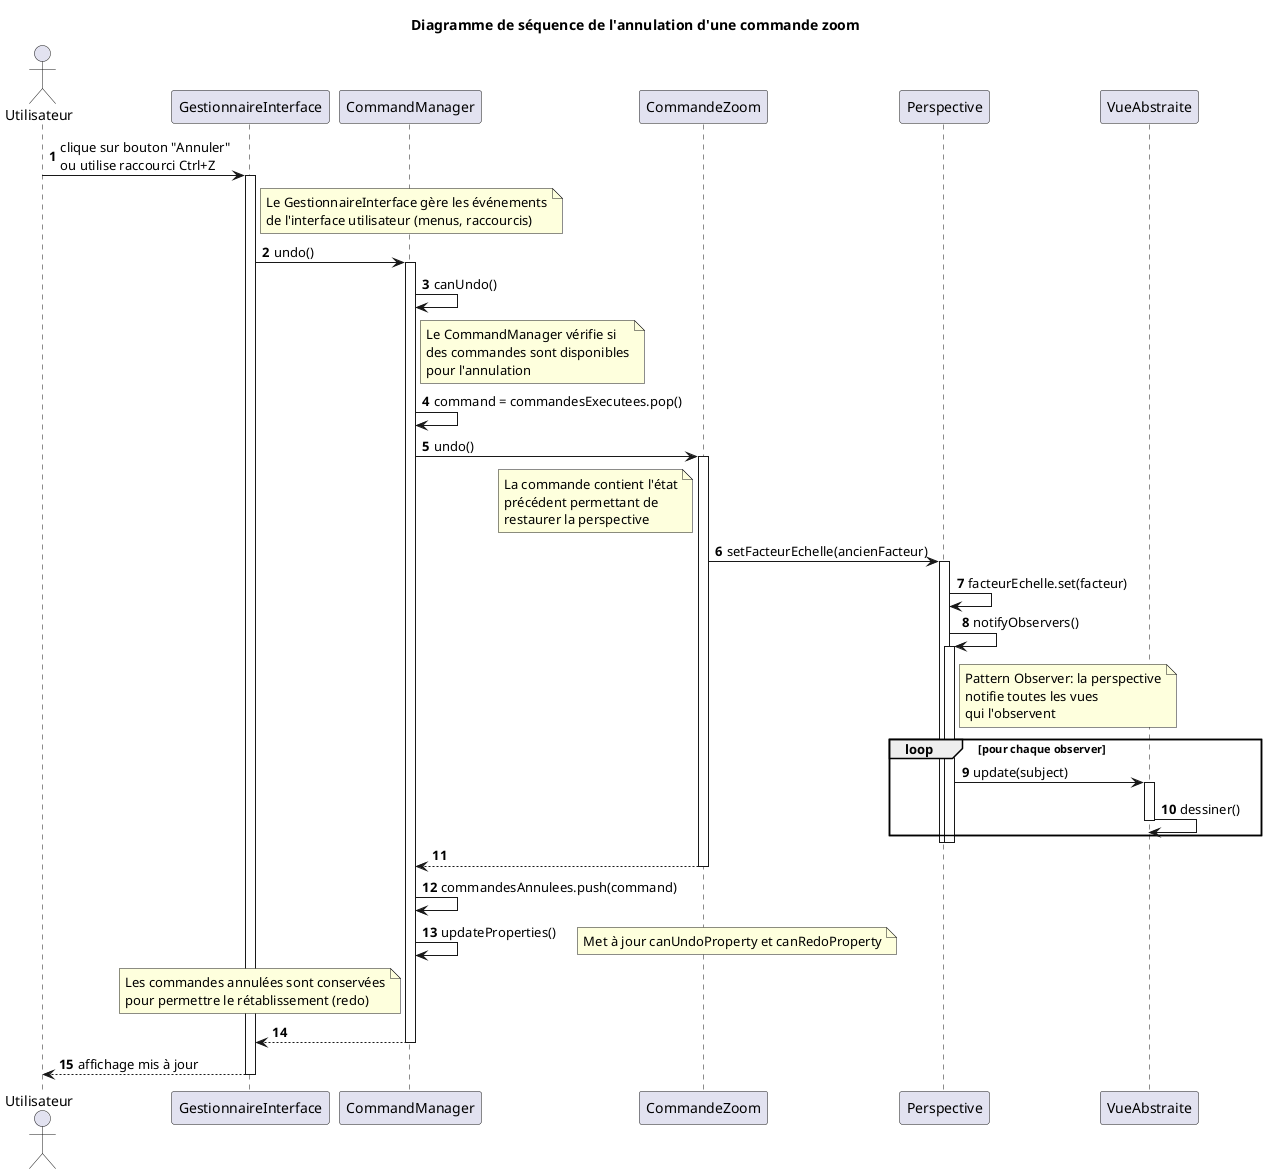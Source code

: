@startuml
autonumber
title Diagramme de séquence de l'annulation d'une commande zoom
actor Utilisateur
participant "GestionnaireInterface" as GUI
participant "CommandManager" as CmdMgr
participant "CommandeZoom" as Cmd
participant "Perspective" as Model
participant "VueAbstraite" as Vue

Utilisateur -> GUI : clique sur bouton "Annuler" \nou utilise raccourci Ctrl+Z
activate GUI
    note right of GUI
        Le GestionnaireInterface gère les événements
        de l'interface utilisateur (menus, raccourcis)
    end note

    GUI -> CmdMgr : undo()
    activate CmdMgr
        CmdMgr -> CmdMgr : canUndo()
        note right of CmdMgr
            Le CommandManager vérifie si
            des commandes sont disponibles
            pour l'annulation
        end note

        CmdMgr -> CmdMgr : command = commandesExecutees.pop()
        CmdMgr -> Cmd : undo()
        activate Cmd
            note left of Cmd
                La commande contient l'état
                précédent permettant de
                restaurer la perspective
            end note

            Cmd -> Model : setFacteurEchelle(ancienFacteur)
            activate Model
                Model -> Model : facteurEchelle.set(facteur)
                Model -> Model : notifyObservers()
                activate Model
                    note right of Model
                        Pattern Observer: la perspective
                        notifie toutes les vues
                        qui l'observent
                    end note

                    loop pour chaque observer
                        Model -> Vue : update(subject)
                        activate Vue
                            Vue -> Vue : dessiner()
                        deactivate Vue
                    end
                deactivate Model
            deactivate Model
            Cmd --> CmdMgr
        deactivate Cmd

        CmdMgr -> CmdMgr : commandesAnnulees.push(command)
        CmdMgr -> CmdMgr : updateProperties()
        note right: Met à jour canUndoProperty et canRedoProperty
        note left of CmdMgr
            Les commandes annulées sont conservées
            pour permettre le rétablissement (redo)
        end note

        CmdMgr --> GUI
    deactivate CmdMgr
    GUI --> Utilisateur : affichage mis à jour
deactivate GUI
@enduml